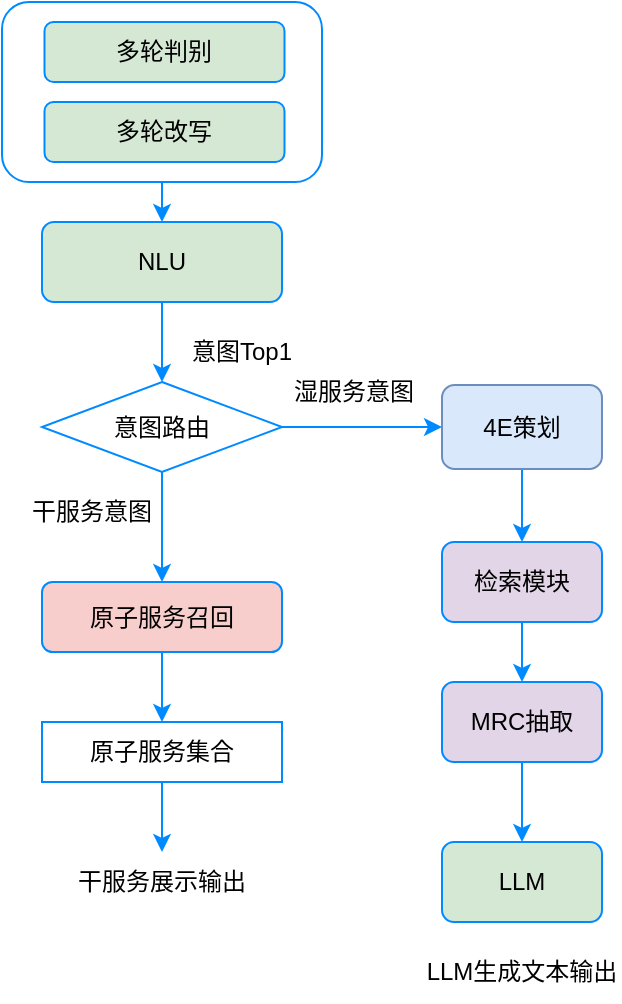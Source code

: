 <mxfile version="24.4.10" type="github">
  <diagram name="第 1 页" id="YHxd9JYfiW8sMkb5GXAt">
    <mxGraphModel dx="2074" dy="1180" grid="1" gridSize="10" guides="1" tooltips="1" connect="1" arrows="1" fold="1" page="1" pageScale="1" pageWidth="1200" pageHeight="500" math="0" shadow="0">
      <root>
        <mxCell id="0" />
        <mxCell id="1" parent="0" />
        <mxCell id="1s_RQGnU95hvkx2yoEpT-14" style="edgeStyle=orthogonalEdgeStyle;rounded=0;orthogonalLoop=1;jettySize=auto;html=1;exitX=0.5;exitY=1;exitDx=0;exitDy=0;entryX=0.5;entryY=0;entryDx=0;entryDy=0;strokeColor=#008aff;" parent="1" source="1s_RQGnU95hvkx2yoEpT-3" target="1s_RQGnU95hvkx2yoEpT-4" edge="1">
          <mxGeometry relative="1" as="geometry" />
        </mxCell>
        <mxCell id="1s_RQGnU95hvkx2yoEpT-3" value="" style="rounded=1;whiteSpace=wrap;html=1;strokeColor=#008aff;" parent="1" vertex="1">
          <mxGeometry x="140" width="160" height="90" as="geometry" />
        </mxCell>
        <mxCell id="1s_RQGnU95hvkx2yoEpT-1" value="多轮判别" style="rounded=1;whiteSpace=wrap;html=1;fillColor=#d5e8d4;strokeColor=#008aff;" parent="1" vertex="1">
          <mxGeometry x="161.25" y="10" width="120" height="30" as="geometry" />
        </mxCell>
        <mxCell id="1s_RQGnU95hvkx2yoEpT-2" value="多轮改写" style="rounded=1;whiteSpace=wrap;html=1;fillColor=#d5e8d4;strokeColor=#008aff;" parent="1" vertex="1">
          <mxGeometry x="161.25" y="50" width="120" height="30" as="geometry" />
        </mxCell>
        <mxCell id="1s_RQGnU95hvkx2yoEpT-13" value="" style="edgeStyle=orthogonalEdgeStyle;rounded=0;orthogonalLoop=1;jettySize=auto;html=1;strokeColor=#008aff;" parent="1" source="1s_RQGnU95hvkx2yoEpT-4" target="1s_RQGnU95hvkx2yoEpT-10" edge="1">
          <mxGeometry relative="1" as="geometry" />
        </mxCell>
        <mxCell id="1s_RQGnU95hvkx2yoEpT-4" value="NLU" style="rounded=1;whiteSpace=wrap;html=1;fillColor=#d5e8d4;strokeColor=#008aff;" parent="1" vertex="1">
          <mxGeometry x="160" y="110" width="120" height="40" as="geometry" />
        </mxCell>
        <mxCell id="0Mc-w7Nm8OySKSoVsJjR-3" style="edgeStyle=orthogonalEdgeStyle;rounded=0;orthogonalLoop=1;jettySize=auto;html=1;exitX=0.5;exitY=1;exitDx=0;exitDy=0;entryX=0.5;entryY=0;entryDx=0;entryDy=0;strokeColor=#008aff;" edge="1" parent="1" source="1s_RQGnU95hvkx2yoEpT-6" target="0Mc-w7Nm8OySKSoVsJjR-1">
          <mxGeometry relative="1" as="geometry" />
        </mxCell>
        <mxCell id="1s_RQGnU95hvkx2yoEpT-6" value="4E策划" style="rounded=1;whiteSpace=wrap;html=1;fillColor=#dae8fc;strokeColor=#6c8ebf;" parent="1" vertex="1">
          <mxGeometry x="360" y="191.5" width="80" height="42" as="geometry" />
        </mxCell>
        <mxCell id="0Mc-w7Nm8OySKSoVsJjR-5" style="edgeStyle=orthogonalEdgeStyle;rounded=0;orthogonalLoop=1;jettySize=auto;html=1;exitX=0.5;exitY=1;exitDx=0;exitDy=0;entryX=0.5;entryY=0;entryDx=0;entryDy=0;strokeColor=#008aff;" edge="1" parent="1" source="1s_RQGnU95hvkx2yoEpT-8" target="1s_RQGnU95hvkx2yoEpT-9">
          <mxGeometry relative="1" as="geometry" />
        </mxCell>
        <mxCell id="1s_RQGnU95hvkx2yoEpT-8" value="MRC抽取" style="rounded=1;whiteSpace=wrap;html=1;fillColor=#e1d5e7;strokeColor=#008aff;" parent="1" vertex="1">
          <mxGeometry x="360" y="340" width="80" height="40" as="geometry" />
        </mxCell>
        <mxCell id="1s_RQGnU95hvkx2yoEpT-9" value="LLM" style="rounded=1;whiteSpace=wrap;html=1;fillColor=#d5e8d4;strokeColor=#008aff;" parent="1" vertex="1">
          <mxGeometry x="360" y="420" width="80" height="40" as="geometry" />
        </mxCell>
        <mxCell id="0Mc-w7Nm8OySKSoVsJjR-2" style="edgeStyle=orthogonalEdgeStyle;rounded=0;orthogonalLoop=1;jettySize=auto;html=1;entryX=0;entryY=0.5;entryDx=0;entryDy=0;strokeColor=#008aff;" edge="1" parent="1" source="1s_RQGnU95hvkx2yoEpT-10" target="1s_RQGnU95hvkx2yoEpT-6">
          <mxGeometry relative="1" as="geometry" />
        </mxCell>
        <mxCell id="0Mc-w7Nm8OySKSoVsJjR-6" style="edgeStyle=orthogonalEdgeStyle;rounded=0;orthogonalLoop=1;jettySize=auto;html=1;exitX=0.5;exitY=1;exitDx=0;exitDy=0;strokeColor=#008aff;" edge="1" parent="1" source="1s_RQGnU95hvkx2yoEpT-10">
          <mxGeometry relative="1" as="geometry">
            <mxPoint x="220" y="290" as="targetPoint" />
          </mxGeometry>
        </mxCell>
        <mxCell id="1s_RQGnU95hvkx2yoEpT-10" value="意图路由" style="rhombus;whiteSpace=wrap;html=1;strokeColor=#008aff;" parent="1" vertex="1">
          <mxGeometry x="160" y="190" width="120" height="45" as="geometry" />
        </mxCell>
        <mxCell id="1s_RQGnU95hvkx2yoEpT-15" value="意图Top1" style="text;html=1;align=center;verticalAlign=middle;whiteSpace=wrap;rounded=0;strokeColor=none;" parent="1" vertex="1">
          <mxGeometry x="230" y="160" width="60" height="30" as="geometry" />
        </mxCell>
        <mxCell id="1s_RQGnU95hvkx2yoEpT-16" value="干服务意图" style="text;html=1;align=center;verticalAlign=middle;whiteSpace=wrap;rounded=0;strokeColor=none;" parent="1" vertex="1">
          <mxGeometry x="150" y="240" width="70" height="30" as="geometry" />
        </mxCell>
        <mxCell id="1s_RQGnU95hvkx2yoEpT-17" value="湿服务意图" style="text;html=1;align=center;verticalAlign=middle;whiteSpace=wrap;rounded=0;strokeColor=none;" parent="1" vertex="1">
          <mxGeometry x="281.25" y="180" width="70" height="30" as="geometry" />
        </mxCell>
        <mxCell id="1s_RQGnU95hvkx2yoEpT-24" value="LLM生成文本输出" style="text;html=1;align=center;verticalAlign=middle;whiteSpace=wrap;rounded=0;strokeColor=none;" parent="1" vertex="1">
          <mxGeometry x="351.25" y="470" width="97.5" height="30" as="geometry" />
        </mxCell>
        <mxCell id="0Mc-w7Nm8OySKSoVsJjR-9" style="edgeStyle=orthogonalEdgeStyle;rounded=0;orthogonalLoop=1;jettySize=auto;html=1;exitX=0.5;exitY=1;exitDx=0;exitDy=0;entryX=0.5;entryY=0;entryDx=0;entryDy=0;strokeColor=#008aff;" edge="1" parent="1" source="1s_RQGnU95hvkx2yoEpT-27" target="0Mc-w7Nm8OySKSoVsJjR-8">
          <mxGeometry relative="1" as="geometry" />
        </mxCell>
        <mxCell id="1s_RQGnU95hvkx2yoEpT-27" value="原子服务集合" style="rounded=0;whiteSpace=wrap;html=1;fillColor=none;strokeColor=#008aff;" parent="1" vertex="1">
          <mxGeometry x="160" y="360" width="120" height="30" as="geometry" />
        </mxCell>
        <mxCell id="0Mc-w7Nm8OySKSoVsJjR-7" style="edgeStyle=orthogonalEdgeStyle;rounded=0;orthogonalLoop=1;jettySize=auto;html=1;exitX=0.5;exitY=1;exitDx=0;exitDy=0;entryX=0.5;entryY=0;entryDx=0;entryDy=0;strokeColor=#008aff;" edge="1" parent="1" source="1s_RQGnU95hvkx2yoEpT-28" target="1s_RQGnU95hvkx2yoEpT-27">
          <mxGeometry relative="1" as="geometry" />
        </mxCell>
        <mxCell id="1s_RQGnU95hvkx2yoEpT-28" value="原子服务召回" style="rounded=1;whiteSpace=wrap;html=1;strokeColor=#008aff;fillColor=#f8cecc;" parent="1" vertex="1">
          <mxGeometry x="160" y="290" width="120" height="35" as="geometry" />
        </mxCell>
        <mxCell id="0Mc-w7Nm8OySKSoVsJjR-4" style="edgeStyle=orthogonalEdgeStyle;rounded=0;orthogonalLoop=1;jettySize=auto;html=1;exitX=0.5;exitY=1;exitDx=0;exitDy=0;entryX=0.5;entryY=0;entryDx=0;entryDy=0;strokeColor=#008aff;" edge="1" parent="1" source="0Mc-w7Nm8OySKSoVsJjR-1" target="1s_RQGnU95hvkx2yoEpT-8">
          <mxGeometry relative="1" as="geometry" />
        </mxCell>
        <mxCell id="0Mc-w7Nm8OySKSoVsJjR-1" value="检索模块" style="rounded=1;whiteSpace=wrap;html=1;fillColor=#e1d5e7;strokeColor=#008aff;" vertex="1" parent="1">
          <mxGeometry x="360" y="270" width="80" height="40" as="geometry" />
        </mxCell>
        <mxCell id="0Mc-w7Nm8OySKSoVsJjR-8" value="干服务展示输出" style="text;html=1;align=center;verticalAlign=middle;whiteSpace=wrap;rounded=0;strokeColor=none;" vertex="1" parent="1">
          <mxGeometry x="171.25" y="425" width="97.5" height="30" as="geometry" />
        </mxCell>
      </root>
    </mxGraphModel>
  </diagram>
</mxfile>
